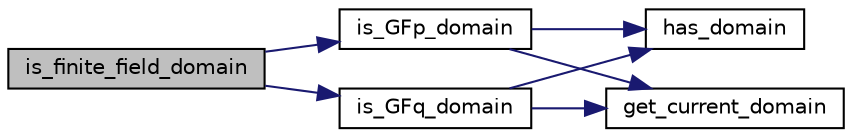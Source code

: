 digraph "is_finite_field_domain"
{
  edge [fontname="Helvetica",fontsize="10",labelfontname="Helvetica",labelfontsize="10"];
  node [fontname="Helvetica",fontsize="10",shape=record];
  rankdir="LR";
  Node5722 [label="is_finite_field_domain",height=0.2,width=0.4,color="black", fillcolor="grey75", style="filled", fontcolor="black"];
  Node5722 -> Node5723 [color="midnightblue",fontsize="10",style="solid",fontname="Helvetica"];
  Node5723 [label="is_GFp_domain",height=0.2,width=0.4,color="black", fillcolor="white", style="filled",URL="$db/d2f/domain_8_c.html#ab75527270302df466fc6f6e355775c13"];
  Node5723 -> Node5724 [color="midnightblue",fontsize="10",style="solid",fontname="Helvetica"];
  Node5724 [label="has_domain",height=0.2,width=0.4,color="black", fillcolor="white", style="filled",URL="$db/d2f/domain_8_c.html#af7df1c554310c6214b2900bf6ca7ac81"];
  Node5723 -> Node5725 [color="midnightblue",fontsize="10",style="solid",fontname="Helvetica"];
  Node5725 [label="get_current_domain",height=0.2,width=0.4,color="black", fillcolor="white", style="filled",URL="$db/d2f/domain_8_c.html#a80481fde3a59aaeeb648f8c5392269f7"];
  Node5722 -> Node5726 [color="midnightblue",fontsize="10",style="solid",fontname="Helvetica"];
  Node5726 [label="is_GFq_domain",height=0.2,width=0.4,color="black", fillcolor="white", style="filled",URL="$db/d2f/domain_8_c.html#af695b4599bda7a0400772172c9eeff64"];
  Node5726 -> Node5724 [color="midnightblue",fontsize="10",style="solid",fontname="Helvetica"];
  Node5726 -> Node5725 [color="midnightblue",fontsize="10",style="solid",fontname="Helvetica"];
}
